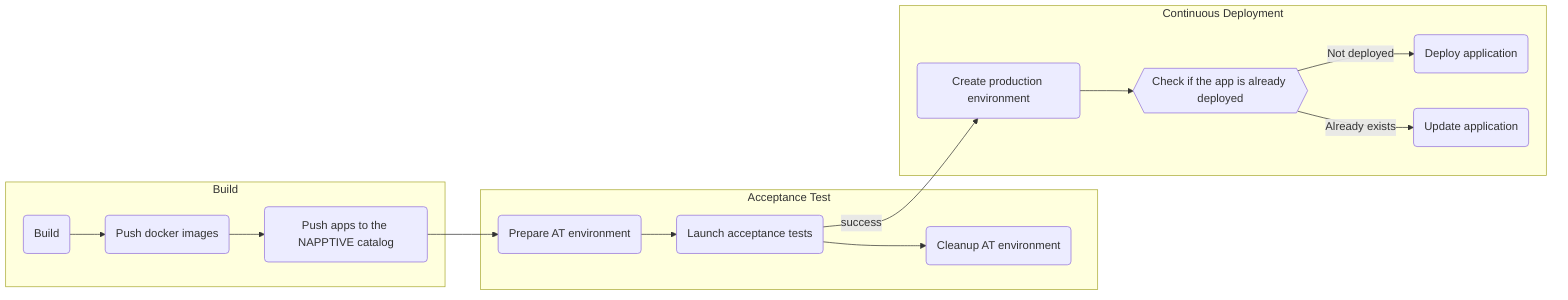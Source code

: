 flowchart LR
    subgraph Build
        build(Build)-->upload-docker-revision(Push docker images)
        upload-docker-revision-->upload-app-def-revision(Push apps to the NAPPTIVE catalog)
    end
    subgraph Acceptance Test
        upload-app-def-revision-->prepare-acceptance-test-env(Prepare AT environment)
        prepare-acceptance-test-env-->launch-acceptance-tests(Launch acceptance tests)
        launch-acceptance-tests-->cleanup-acceptance-test-env(Cleanup AT environment)
    end
    subgraph Continuous Deployment
        launch-acceptance-tests-- success -->create-prod-env(Create production environment)
        create-prod-env-->check-app-deployed{{Check if the app is already deployed}}
        check-app-deployed-- Not deployed -->deploy-app(Deploy application)
        check-app-deployed-- Already exists -->update-app(Update application)
    end